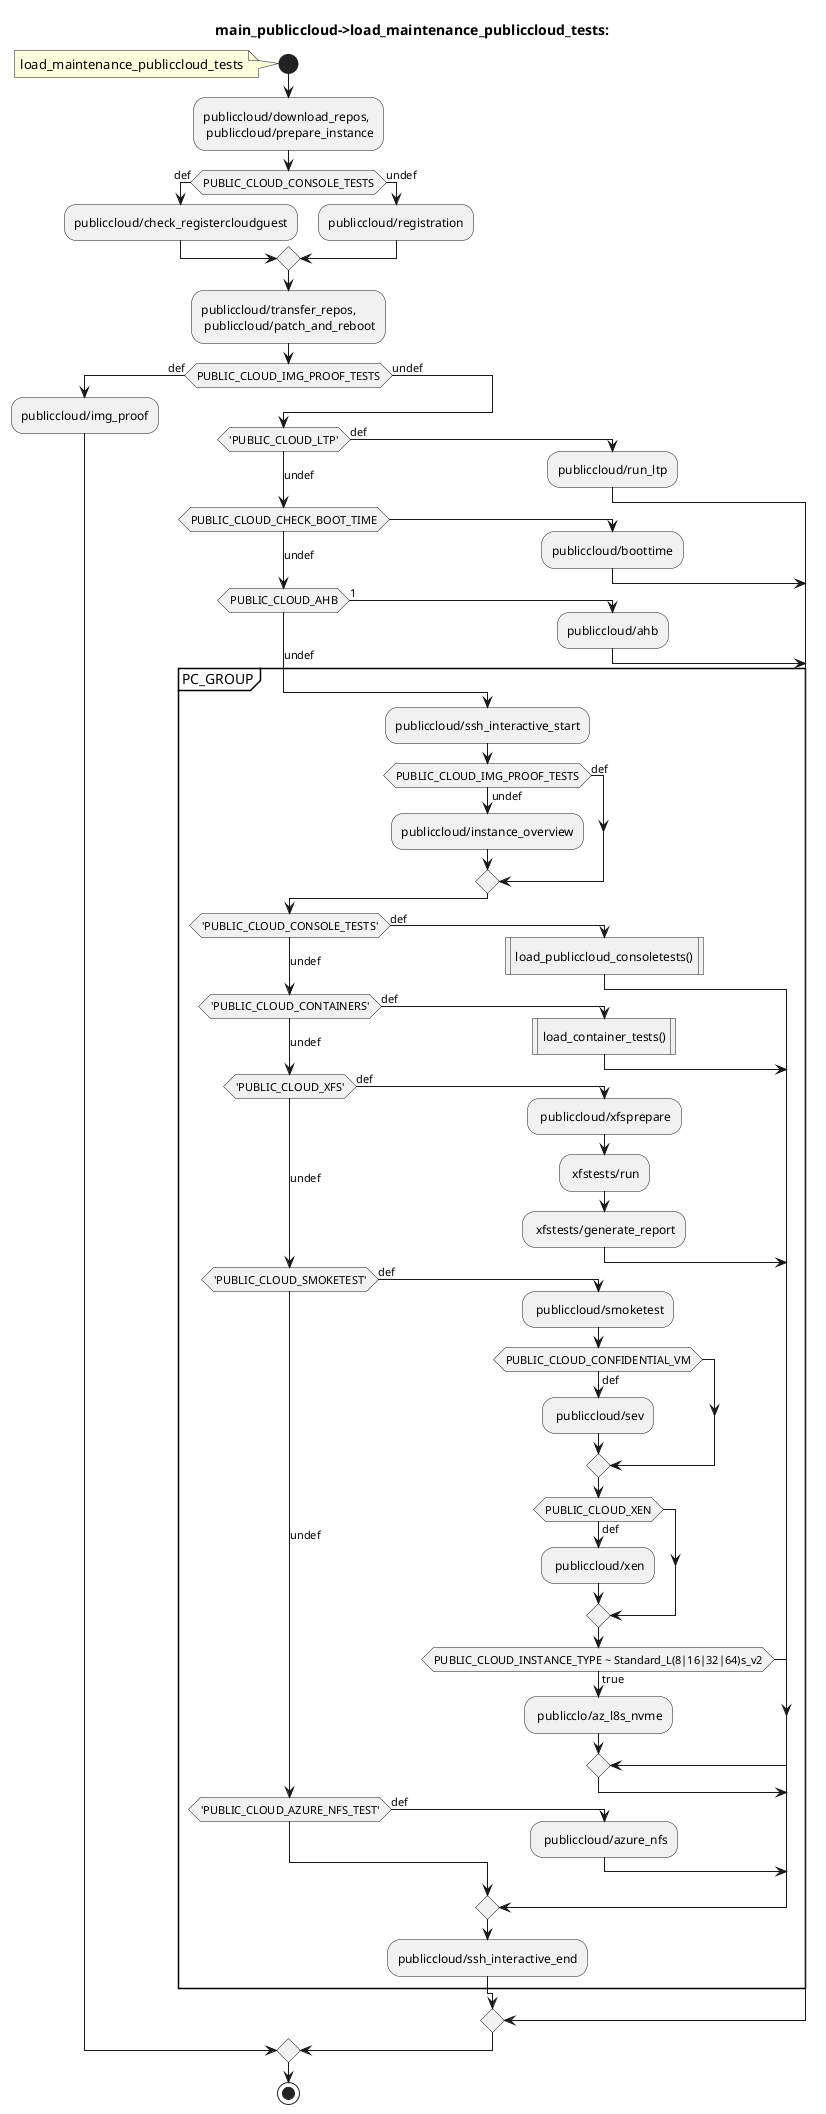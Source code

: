 @startuml

title main_publiccloud->load_maintenance_publiccloud_tests:
' ========
' Description:
'  UML metalanguage of test code in:
'  https://github.com/os-autoinst/os-autoinst-distri-opensuse/blob/master/lib/main_publiccloud.pm
'    sub load_maintenance_publiccloud_tests

' Author: Maurizio Dati - mdati@suse.com
' =========

!pragma useVerticalIf on

start
note
load_maintenance_publiccloud_tests
end note

:publiccloud/download_repos,
 publiccloud/prepare_instance;

if (PUBLIC_CLOUD_CONSOLE_TESTS) then (def)
  :publiccloud/check_registercloudguest;
else (undef) 
  :publiccloud/registration;
endif
:publiccloud/transfer_repos,
 publiccloud/patch_and_reboot;

if (PUBLIC_CLOUD_IMG_PROOF_TESTS) then (def)
  :publiccloud/img_proof;
else (undef) 
  if('PUBLIC_CLOUD_LTP') then (def)
     :publiccloud/run_ltp;
  (undef) elseif (PUBLIC_CLOUD_CHECK_BOOT_TIME) then
      :publiccloud/boottime;
  (undef) elseif (PUBLIC_CLOUD_AHB) then (1)
      :publiccloud/ahb;
  else  (undef) 

group PC_GROUP

    :publiccloud/ssh_interactive_start;
 
    if (PUBLIC_CLOUD_IMG_PROOF_TESTS) then (def)
    else (undef) 
      :publiccloud/instance_overview;
    endif

    if ('PUBLIC_CLOUD_CONSOLE_TESTS') then (def)
            :load_publiccloud_consoletests()|
    (undef) elseif ('PUBLIC_CLOUD_CONTAINERS') then (def)
            :load_container_tests()|
  
    (undef) elseif ('PUBLIC_CLOUD_XFS') then (def)
            : publiccloud/xfsprepare;
            : xfstests/run;
            : xfstests/generate_report;
    (undef) elseif ('PUBLIC_CLOUD_SMOKETEST') then (def)
            : publiccloud/smoketest;
              if (PUBLIC_CLOUD_CONFIDENTIAL_VM) then  (def)
                : publiccloud/sev;
              endif
              if (PUBLIC_CLOUD_XEN) then (def)
                : publiccloud/xen;
              endif
              if (PUBLIC_CLOUD_INSTANCE_TYPE ~ Standard_L(8|16|32|64)s_v2) then (true)
                : publicclo/az_l8s_nvme; 
              endif
    (undef) elseif ('PUBLIC_CLOUD_AZURE_NFS_TEST') then (def)
            : publiccloud/azure_nfs;
     endif

    :publiccloud/ssh_interactive_end;

end group

  endif

endif

stop

@enduml


